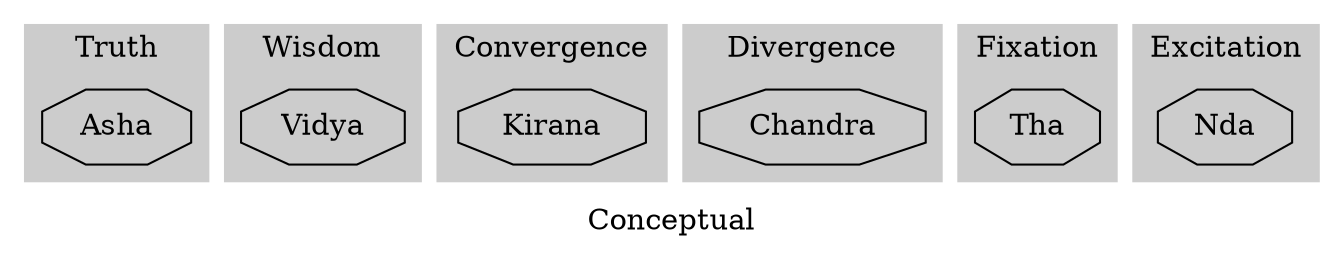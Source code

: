 strict digraph G {
    label = "Conceptual";
    style = filled;
    color = blue;
    comment = "";
    node [shape = polygon; sides = 8;];
    
    subgraph cluster_concept_asha {
        label = "Truth";
        style = filled;
        color = gray80;
        comment = "";
        
        truth_t [label = "Asha";];
    }
    subgraph cluster_concept_vidya {
        label = "Wisdom";
        style = filled;
        color = gray80;
        comment = "";
        
        wisdom_t [label = "Vidya";];
    }
    subgraph cluster_concept_convergence {
        label = "Convergence";
        style = filled;
        color = gray80;
        comment = "";
        
        convergence_t [label = "Kirana";];
    }
    subgraph cluster_concept_divergence {
        label = "Divergence";
        style = filled;
        color = gray80;
        comment = "";
        
        divergence_t [label = "Chandra";];
    }
    subgraph cluster_concept_tha {
        label = "Fixation";
        style = filled;
        color = gray80;
        comment = "";
        
        fixation_t [label = "Tha";];
    }
    subgraph cluster_concept_nda {
        label = "Excitation";
        style = filled;
        color = gray80;
        comment = "d";
        
        excitation_t [label = "Nda";];
    }
}